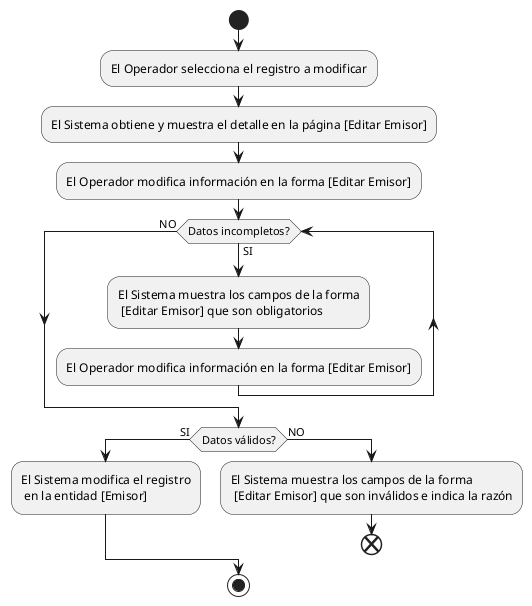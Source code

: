 @startumlstart
start
:El Operador selecciona el registro a modificar;
:El Sistema obtiene y muestra el detalle en la página [Editar Emisor];
:El Operador modifica información en la forma [Editar Emisor];
while (Datos incompletos?) is (SI)  
	:El Sistema muestra los campos de la forma\n [Editar Emisor] que son obligatorios;  
	:El Operador modifica información en la forma [Editar Emisor];
endwhile (NO)  

	if (Datos válidos?) then (SI)    
		:El Sistema modifica el registro\n en la entidad [Emisor];  
	else (NO)    
		:El Sistema muestra los campos de la forma\n [Editar Emisor] que son inválidos e indica la razón;    
		end  
	endif
stop
@enduml

